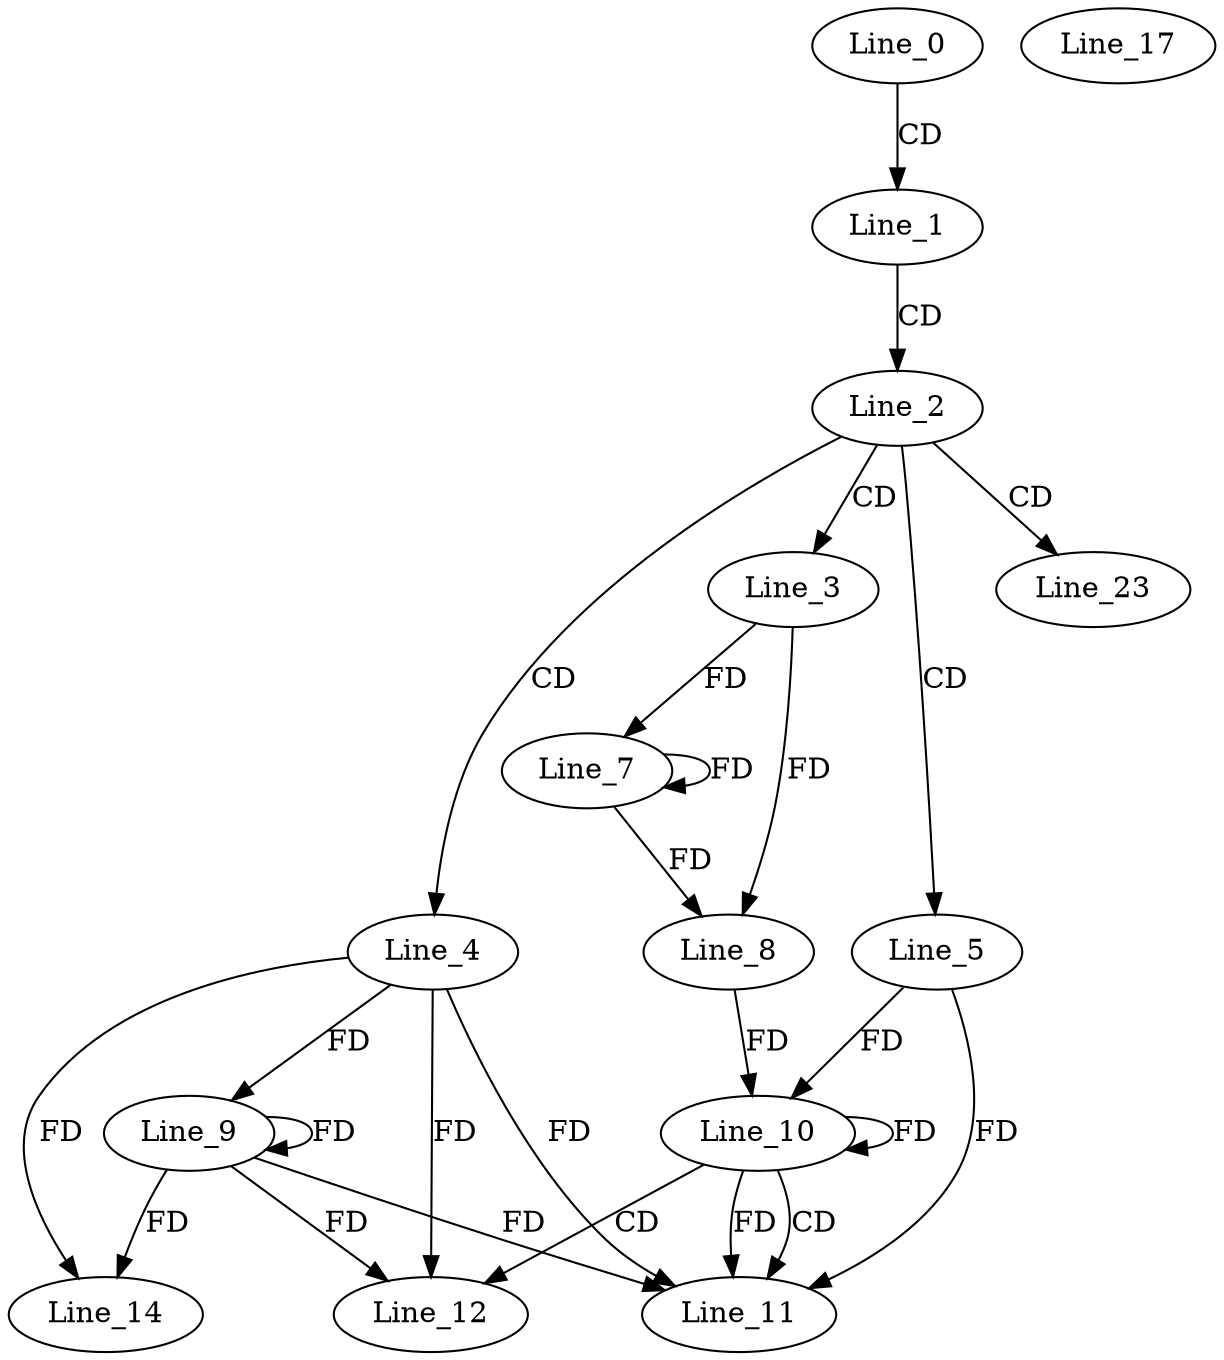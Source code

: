 digraph G {
  Line_0;
  Line_1;
  Line_2;
  Line_3;
  Line_4;
  Line_5;
  Line_7;
  Line_8;
  Line_9;
  Line_10;
  Line_10;
  Line_8;
  Line_10;
  Line_11;
  Line_12;
  Line_14;
  Line_17;
  Line_23;
  Line_0 -> Line_1 [ label="CD" ];
  Line_1 -> Line_2 [ label="CD" ];
  Line_2 -> Line_3 [ label="CD" ];
  Line_2 -> Line_4 [ label="CD" ];
  Line_2 -> Line_5 [ label="CD" ];
  Line_3 -> Line_7 [ label="FD" ];
  Line_7 -> Line_7 [ label="FD" ];
  Line_3 -> Line_8 [ label="FD" ];
  Line_7 -> Line_8 [ label="FD" ];
  Line_4 -> Line_9 [ label="FD" ];
  Line_9 -> Line_9 [ label="FD" ];
  Line_10 -> Line_10 [ label="FD" ];
  Line_5 -> Line_10 [ label="FD" ];
  Line_8 -> Line_10 [ label="FD" ];
  Line_10 -> Line_11 [ label="CD" ];
  Line_4 -> Line_11 [ label="FD" ];
  Line_9 -> Line_11 [ label="FD" ];
  Line_10 -> Line_11 [ label="FD" ];
  Line_5 -> Line_11 [ label="FD" ];
  Line_10 -> Line_12 [ label="CD" ];
  Line_4 -> Line_12 [ label="FD" ];
  Line_9 -> Line_12 [ label="FD" ];
  Line_4 -> Line_14 [ label="FD" ];
  Line_9 -> Line_14 [ label="FD" ];
  Line_2 -> Line_23 [ label="CD" ];
}

